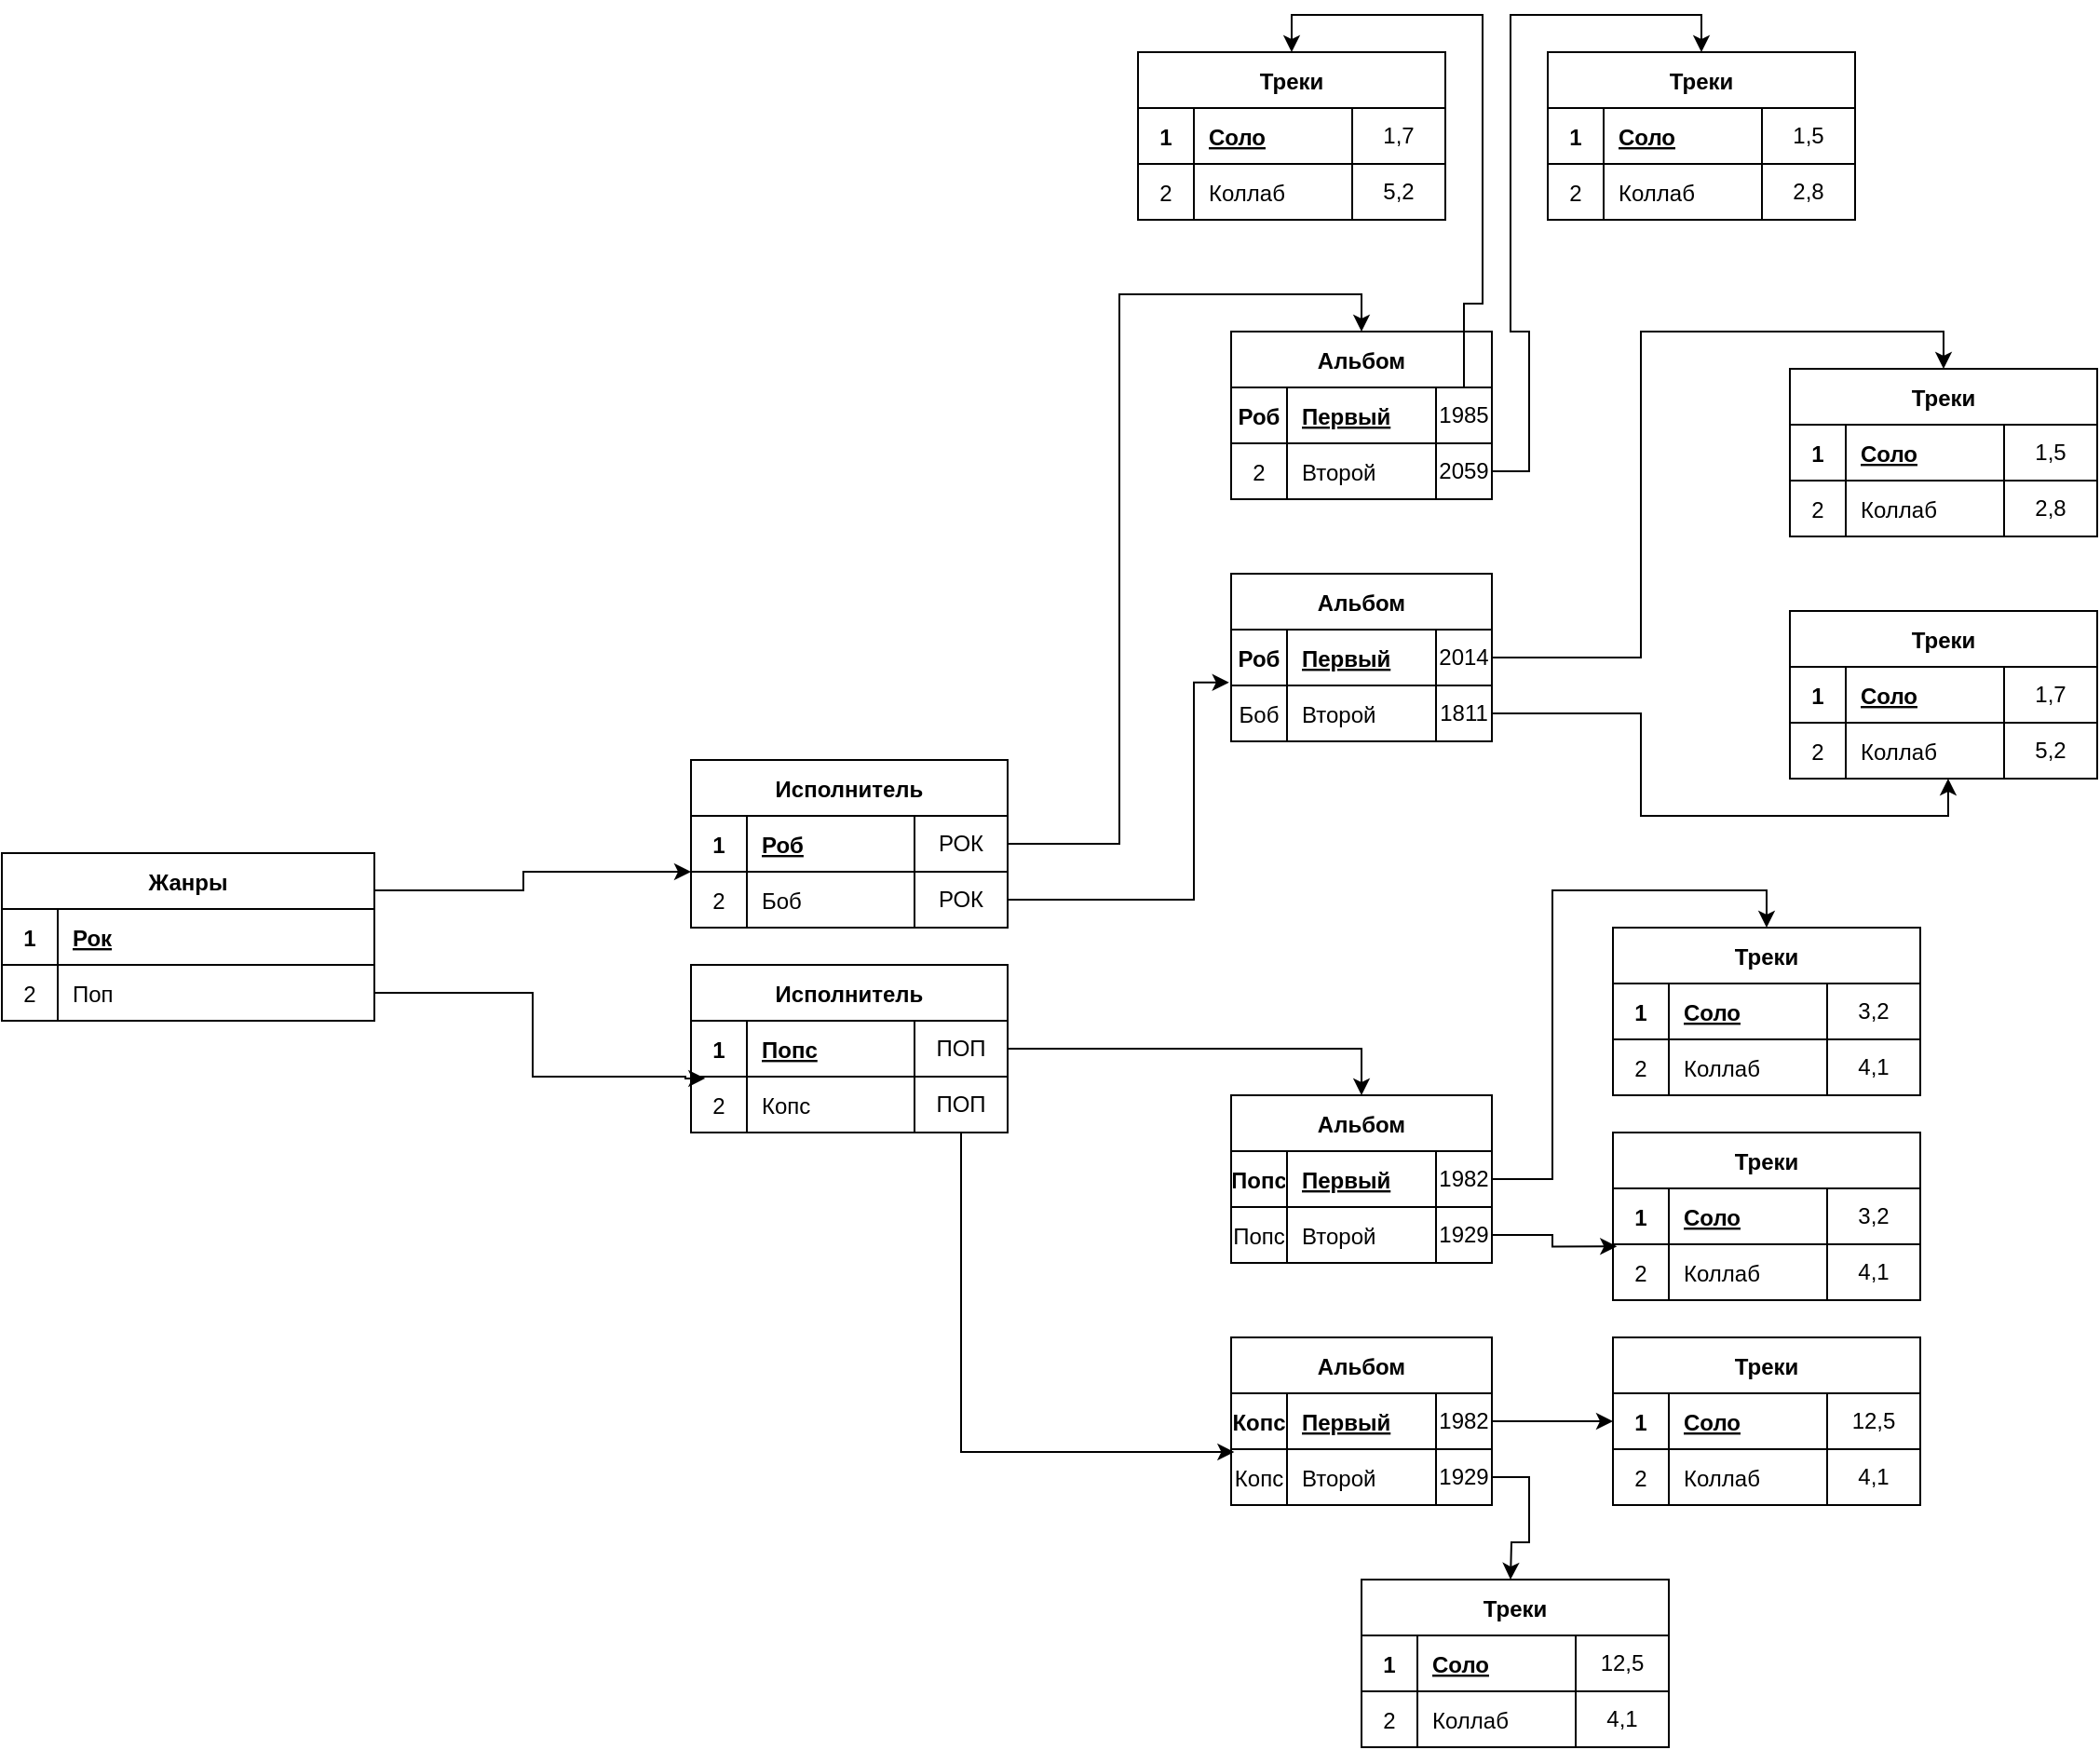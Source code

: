 <mxfile version="24.7.7">
  <diagram id="R2lEEEUBdFMjLlhIrx00" name="Page-1">
    <mxGraphModel dx="2607" dy="4815" grid="1" gridSize="10" guides="1" tooltips="1" connect="1" arrows="1" fold="1" page="1" pageScale="1" pageWidth="2339" pageHeight="3300" math="0" shadow="0" extFonts="Permanent Marker^https://fonts.googleapis.com/css?family=Permanent+Marker">
      <root>
        <mxCell id="0" />
        <mxCell id="1" parent="0" />
        <mxCell id="C-vyLk0tnHw3VtMMgP7b-23" value="Жанры" style="shape=table;startSize=30;container=1;collapsible=1;childLayout=tableLayout;fixedRows=1;rowLines=0;fontStyle=1;align=center;resizeLast=1;" parent="1" vertex="1">
          <mxGeometry x="250" y="450" width="200" height="90" as="geometry" />
        </mxCell>
        <mxCell id="C-vyLk0tnHw3VtMMgP7b-24" value="" style="shape=partialRectangle;collapsible=0;dropTarget=0;pointerEvents=0;fillColor=none;points=[[0,0.5],[1,0.5]];portConstraint=eastwest;top=0;left=0;right=0;bottom=1;" parent="C-vyLk0tnHw3VtMMgP7b-23" vertex="1">
          <mxGeometry y="30" width="200" height="30" as="geometry" />
        </mxCell>
        <mxCell id="C-vyLk0tnHw3VtMMgP7b-25" value="1" style="shape=partialRectangle;overflow=hidden;connectable=0;fillColor=none;top=0;left=0;bottom=0;right=0;fontStyle=1;" parent="C-vyLk0tnHw3VtMMgP7b-24" vertex="1">
          <mxGeometry width="30" height="30" as="geometry">
            <mxRectangle width="30" height="30" as="alternateBounds" />
          </mxGeometry>
        </mxCell>
        <mxCell id="C-vyLk0tnHw3VtMMgP7b-26" value="Рок" style="shape=partialRectangle;overflow=hidden;connectable=0;fillColor=none;top=0;left=0;bottom=0;right=0;align=left;spacingLeft=6;fontStyle=5;" parent="C-vyLk0tnHw3VtMMgP7b-24" vertex="1">
          <mxGeometry x="30" width="170" height="30" as="geometry">
            <mxRectangle width="170" height="30" as="alternateBounds" />
          </mxGeometry>
        </mxCell>
        <mxCell id="C-vyLk0tnHw3VtMMgP7b-27" value="" style="shape=partialRectangle;collapsible=0;dropTarget=0;pointerEvents=0;fillColor=none;points=[[0,0.5],[1,0.5]];portConstraint=eastwest;top=0;left=0;right=0;bottom=0;" parent="C-vyLk0tnHw3VtMMgP7b-23" vertex="1">
          <mxGeometry y="60" width="200" height="30" as="geometry" />
        </mxCell>
        <mxCell id="C-vyLk0tnHw3VtMMgP7b-28" value="2" style="shape=partialRectangle;overflow=hidden;connectable=0;fillColor=none;top=0;left=0;bottom=0;right=0;" parent="C-vyLk0tnHw3VtMMgP7b-27" vertex="1">
          <mxGeometry width="30" height="30" as="geometry">
            <mxRectangle width="30" height="30" as="alternateBounds" />
          </mxGeometry>
        </mxCell>
        <mxCell id="C-vyLk0tnHw3VtMMgP7b-29" value="Поп" style="shape=partialRectangle;overflow=hidden;connectable=0;fillColor=none;top=0;left=0;bottom=0;right=0;align=left;spacingLeft=6;" parent="C-vyLk0tnHw3VtMMgP7b-27" vertex="1">
          <mxGeometry x="30" width="170" height="30" as="geometry">
            <mxRectangle width="170" height="30" as="alternateBounds" />
          </mxGeometry>
        </mxCell>
        <mxCell id="YTF2hIUv2K5-e52_fm-p-2" value="Исполнитель" style="shape=table;startSize=30;container=1;collapsible=1;childLayout=tableLayout;fixedRows=1;rowLines=0;fontStyle=1;align=center;resizeLast=1;" vertex="1" parent="1">
          <mxGeometry x="620" y="400" width="170" height="90" as="geometry" />
        </mxCell>
        <mxCell id="YTF2hIUv2K5-e52_fm-p-3" value="" style="shape=partialRectangle;collapsible=0;dropTarget=0;pointerEvents=0;fillColor=none;points=[[0,0.5],[1,0.5]];portConstraint=eastwest;top=0;left=0;right=0;bottom=1;" vertex="1" parent="YTF2hIUv2K5-e52_fm-p-2">
          <mxGeometry y="30" width="170" height="30" as="geometry" />
        </mxCell>
        <mxCell id="YTF2hIUv2K5-e52_fm-p-4" value="1" style="shape=partialRectangle;overflow=hidden;connectable=0;fillColor=none;top=0;left=0;bottom=0;right=0;fontStyle=1;" vertex="1" parent="YTF2hIUv2K5-e52_fm-p-3">
          <mxGeometry width="30" height="30" as="geometry">
            <mxRectangle width="30" height="30" as="alternateBounds" />
          </mxGeometry>
        </mxCell>
        <mxCell id="YTF2hIUv2K5-e52_fm-p-5" value="Роб" style="shape=partialRectangle;overflow=hidden;connectable=0;fillColor=none;top=0;left=0;bottom=0;right=0;align=left;spacingLeft=6;fontStyle=5;" vertex="1" parent="YTF2hIUv2K5-e52_fm-p-3">
          <mxGeometry x="30" width="140" height="30" as="geometry">
            <mxRectangle width="140" height="30" as="alternateBounds" />
          </mxGeometry>
        </mxCell>
        <mxCell id="YTF2hIUv2K5-e52_fm-p-6" value="" style="shape=partialRectangle;collapsible=0;dropTarget=0;pointerEvents=0;fillColor=none;points=[[0,0.5],[1,0.5]];portConstraint=eastwest;top=0;left=0;right=0;bottom=0;" vertex="1" parent="YTF2hIUv2K5-e52_fm-p-2">
          <mxGeometry y="60" width="170" height="30" as="geometry" />
        </mxCell>
        <mxCell id="YTF2hIUv2K5-e52_fm-p-7" value="2" style="shape=partialRectangle;overflow=hidden;connectable=0;fillColor=none;top=0;left=0;bottom=0;right=0;" vertex="1" parent="YTF2hIUv2K5-e52_fm-p-6">
          <mxGeometry width="30" height="30" as="geometry">
            <mxRectangle width="30" height="30" as="alternateBounds" />
          </mxGeometry>
        </mxCell>
        <mxCell id="YTF2hIUv2K5-e52_fm-p-8" value="Боб" style="shape=partialRectangle;overflow=hidden;connectable=0;fillColor=none;top=0;left=0;bottom=0;right=0;align=left;spacingLeft=6;" vertex="1" parent="YTF2hIUv2K5-e52_fm-p-6">
          <mxGeometry x="30" width="140" height="30" as="geometry">
            <mxRectangle width="140" height="30" as="alternateBounds" />
          </mxGeometry>
        </mxCell>
        <mxCell id="YTF2hIUv2K5-e52_fm-p-84" value="" style="group" vertex="1" connectable="0" parent="1">
          <mxGeometry x="910" y="580" width="140" height="90" as="geometry" />
        </mxCell>
        <mxCell id="YTF2hIUv2K5-e52_fm-p-26" value="Альбом" style="shape=table;startSize=30;container=1;collapsible=1;childLayout=tableLayout;fixedRows=1;rowLines=0;fontStyle=1;align=center;resizeLast=1;swimlaneLine=1;" vertex="1" parent="YTF2hIUv2K5-e52_fm-p-84">
          <mxGeometry width="140" height="90" as="geometry">
            <mxRectangle x="960" y="510" width="80" height="30" as="alternateBounds" />
          </mxGeometry>
        </mxCell>
        <mxCell id="YTF2hIUv2K5-e52_fm-p-27" value="" style="shape=partialRectangle;collapsible=0;dropTarget=0;pointerEvents=0;fillColor=none;points=[[0,0.5],[1,0.5]];portConstraint=eastwest;top=0;left=0;right=0;bottom=1;" vertex="1" parent="YTF2hIUv2K5-e52_fm-p-26">
          <mxGeometry y="30" width="140" height="30" as="geometry" />
        </mxCell>
        <mxCell id="YTF2hIUv2K5-e52_fm-p-28" value="Попс" style="shape=partialRectangle;overflow=hidden;connectable=0;fillColor=none;top=0;left=0;bottom=0;right=0;fontStyle=1;" vertex="1" parent="YTF2hIUv2K5-e52_fm-p-27">
          <mxGeometry width="30" height="30" as="geometry">
            <mxRectangle width="30" height="30" as="alternateBounds" />
          </mxGeometry>
        </mxCell>
        <mxCell id="YTF2hIUv2K5-e52_fm-p-29" value="Первый" style="shape=partialRectangle;overflow=hidden;connectable=0;fillColor=none;top=0;left=0;bottom=0;right=0;align=left;spacingLeft=6;fontStyle=5;" vertex="1" parent="YTF2hIUv2K5-e52_fm-p-27">
          <mxGeometry x="30" width="110" height="30" as="geometry">
            <mxRectangle width="110" height="30" as="alternateBounds" />
          </mxGeometry>
        </mxCell>
        <mxCell id="YTF2hIUv2K5-e52_fm-p-30" value="" style="shape=partialRectangle;collapsible=0;dropTarget=0;pointerEvents=0;fillColor=none;points=[[0,0.5],[1,0.5]];portConstraint=eastwest;top=0;left=0;right=0;bottom=0;" vertex="1" parent="YTF2hIUv2K5-e52_fm-p-26">
          <mxGeometry y="60" width="140" height="30" as="geometry" />
        </mxCell>
        <mxCell id="YTF2hIUv2K5-e52_fm-p-31" value="Попс" style="shape=partialRectangle;overflow=hidden;connectable=0;fillColor=none;top=0;left=0;bottom=0;right=0;" vertex="1" parent="YTF2hIUv2K5-e52_fm-p-30">
          <mxGeometry width="30" height="30" as="geometry">
            <mxRectangle width="30" height="30" as="alternateBounds" />
          </mxGeometry>
        </mxCell>
        <mxCell id="YTF2hIUv2K5-e52_fm-p-32" value="Второй" style="shape=partialRectangle;overflow=hidden;connectable=0;fillColor=none;top=0;left=0;bottom=0;right=0;align=left;spacingLeft=6;" vertex="1" parent="YTF2hIUv2K5-e52_fm-p-30">
          <mxGeometry x="30" width="110" height="30" as="geometry">
            <mxRectangle width="110" height="30" as="alternateBounds" />
          </mxGeometry>
        </mxCell>
        <mxCell id="YTF2hIUv2K5-e52_fm-p-74" value="1982" style="rounded=0;whiteSpace=wrap;html=1;fillColor=none;" vertex="1" parent="YTF2hIUv2K5-e52_fm-p-84">
          <mxGeometry x="110" y="30" width="30" height="30" as="geometry" />
        </mxCell>
        <mxCell id="YTF2hIUv2K5-e52_fm-p-80" value="" style="rounded=0;whiteSpace=wrap;html=1;fillColor=none;" vertex="1" parent="YTF2hIUv2K5-e52_fm-p-84">
          <mxGeometry x="110" y="60" width="30" height="30" as="geometry" />
        </mxCell>
        <mxCell id="YTF2hIUv2K5-e52_fm-p-81" value="1929" style="rounded=0;whiteSpace=wrap;html=1;fillColor=none;" vertex="1" parent="YTF2hIUv2K5-e52_fm-p-84">
          <mxGeometry x="110" y="60" width="30" height="30" as="geometry" />
        </mxCell>
        <mxCell id="YTF2hIUv2K5-e52_fm-p-85" value="" style="group" vertex="1" connectable="0" parent="1">
          <mxGeometry x="910" y="710" width="140" height="90" as="geometry" />
        </mxCell>
        <mxCell id="YTF2hIUv2K5-e52_fm-p-86" value="Альбом" style="shape=table;startSize=30;container=1;collapsible=1;childLayout=tableLayout;fixedRows=1;rowLines=0;fontStyle=1;align=center;resizeLast=1;swimlaneLine=1;" vertex="1" parent="YTF2hIUv2K5-e52_fm-p-85">
          <mxGeometry width="140" height="90" as="geometry">
            <mxRectangle x="960" y="510" width="80" height="30" as="alternateBounds" />
          </mxGeometry>
        </mxCell>
        <mxCell id="YTF2hIUv2K5-e52_fm-p-87" value="" style="shape=partialRectangle;collapsible=0;dropTarget=0;pointerEvents=0;fillColor=none;points=[[0,0.5],[1,0.5]];portConstraint=eastwest;top=0;left=0;right=0;bottom=1;" vertex="1" parent="YTF2hIUv2K5-e52_fm-p-86">
          <mxGeometry y="30" width="140" height="30" as="geometry" />
        </mxCell>
        <mxCell id="YTF2hIUv2K5-e52_fm-p-88" value="Копс" style="shape=partialRectangle;overflow=hidden;connectable=0;fillColor=none;top=0;left=0;bottom=0;right=0;fontStyle=1;" vertex="1" parent="YTF2hIUv2K5-e52_fm-p-87">
          <mxGeometry width="30" height="30" as="geometry">
            <mxRectangle width="30" height="30" as="alternateBounds" />
          </mxGeometry>
        </mxCell>
        <mxCell id="YTF2hIUv2K5-e52_fm-p-89" value="Первый" style="shape=partialRectangle;overflow=hidden;connectable=0;fillColor=none;top=0;left=0;bottom=0;right=0;align=left;spacingLeft=6;fontStyle=5;" vertex="1" parent="YTF2hIUv2K5-e52_fm-p-87">
          <mxGeometry x="30" width="110" height="30" as="geometry">
            <mxRectangle width="110" height="30" as="alternateBounds" />
          </mxGeometry>
        </mxCell>
        <mxCell id="YTF2hIUv2K5-e52_fm-p-90" value="" style="shape=partialRectangle;collapsible=0;dropTarget=0;pointerEvents=0;fillColor=none;points=[[0,0.5],[1,0.5]];portConstraint=eastwest;top=0;left=0;right=0;bottom=0;" vertex="1" parent="YTF2hIUv2K5-e52_fm-p-86">
          <mxGeometry y="60" width="140" height="30" as="geometry" />
        </mxCell>
        <mxCell id="YTF2hIUv2K5-e52_fm-p-91" value="Копс" style="shape=partialRectangle;overflow=hidden;connectable=0;fillColor=none;top=0;left=0;bottom=0;right=0;" vertex="1" parent="YTF2hIUv2K5-e52_fm-p-90">
          <mxGeometry width="30" height="30" as="geometry">
            <mxRectangle width="30" height="30" as="alternateBounds" />
          </mxGeometry>
        </mxCell>
        <mxCell id="YTF2hIUv2K5-e52_fm-p-92" value="Второй" style="shape=partialRectangle;overflow=hidden;connectable=0;fillColor=none;top=0;left=0;bottom=0;right=0;align=left;spacingLeft=6;" vertex="1" parent="YTF2hIUv2K5-e52_fm-p-90">
          <mxGeometry x="30" width="110" height="30" as="geometry">
            <mxRectangle width="110" height="30" as="alternateBounds" />
          </mxGeometry>
        </mxCell>
        <mxCell id="YTF2hIUv2K5-e52_fm-p-93" value="1982" style="rounded=0;whiteSpace=wrap;html=1;fillColor=none;" vertex="1" parent="YTF2hIUv2K5-e52_fm-p-85">
          <mxGeometry x="110" y="30" width="30" height="30" as="geometry" />
        </mxCell>
        <mxCell id="YTF2hIUv2K5-e52_fm-p-94" value="" style="rounded=0;whiteSpace=wrap;html=1;fillColor=none;" vertex="1" parent="YTF2hIUv2K5-e52_fm-p-85">
          <mxGeometry x="110" y="60" width="30" height="30" as="geometry" />
        </mxCell>
        <mxCell id="YTF2hIUv2K5-e52_fm-p-95" value="1929" style="rounded=0;whiteSpace=wrap;html=1;fillColor=none;" vertex="1" parent="YTF2hIUv2K5-e52_fm-p-85">
          <mxGeometry x="110" y="60" width="30" height="30" as="geometry" />
        </mxCell>
        <mxCell id="YTF2hIUv2K5-e52_fm-p-229" style="edgeStyle=orthogonalEdgeStyle;rounded=0;orthogonalLoop=1;jettySize=auto;html=1;" edge="1" parent="YTF2hIUv2K5-e52_fm-p-85" source="YTF2hIUv2K5-e52_fm-p-90">
          <mxGeometry relative="1" as="geometry">
            <mxPoint x="150" y="130.0" as="targetPoint" />
          </mxGeometry>
        </mxCell>
        <mxCell id="YTF2hIUv2K5-e52_fm-p-96" value="" style="group" vertex="1" connectable="0" parent="1">
          <mxGeometry x="910" y="300" width="140" height="90" as="geometry" />
        </mxCell>
        <mxCell id="YTF2hIUv2K5-e52_fm-p-97" value="Альбом" style="shape=table;startSize=30;container=1;collapsible=1;childLayout=tableLayout;fixedRows=1;rowLines=0;fontStyle=1;align=center;resizeLast=1;swimlaneLine=1;" vertex="1" parent="YTF2hIUv2K5-e52_fm-p-96">
          <mxGeometry width="140" height="90" as="geometry">
            <mxRectangle x="960" y="510" width="80" height="30" as="alternateBounds" />
          </mxGeometry>
        </mxCell>
        <mxCell id="YTF2hIUv2K5-e52_fm-p-98" value="" style="shape=partialRectangle;collapsible=0;dropTarget=0;pointerEvents=0;fillColor=none;points=[[0,0.5],[1,0.5]];portConstraint=eastwest;top=0;left=0;right=0;bottom=1;" vertex="1" parent="YTF2hIUv2K5-e52_fm-p-97">
          <mxGeometry y="30" width="140" height="30" as="geometry" />
        </mxCell>
        <mxCell id="YTF2hIUv2K5-e52_fm-p-99" value="Роб" style="shape=partialRectangle;overflow=hidden;connectable=0;fillColor=none;top=0;left=0;bottom=0;right=0;fontStyle=1;" vertex="1" parent="YTF2hIUv2K5-e52_fm-p-98">
          <mxGeometry width="30" height="30" as="geometry">
            <mxRectangle width="30" height="30" as="alternateBounds" />
          </mxGeometry>
        </mxCell>
        <mxCell id="YTF2hIUv2K5-e52_fm-p-100" value="Первый" style="shape=partialRectangle;overflow=hidden;connectable=0;fillColor=none;top=0;left=0;bottom=0;right=0;align=left;spacingLeft=6;fontStyle=5;" vertex="1" parent="YTF2hIUv2K5-e52_fm-p-98">
          <mxGeometry x="30" width="110" height="30" as="geometry">
            <mxRectangle width="110" height="30" as="alternateBounds" />
          </mxGeometry>
        </mxCell>
        <mxCell id="YTF2hIUv2K5-e52_fm-p-101" value="" style="shape=partialRectangle;collapsible=0;dropTarget=0;pointerEvents=0;fillColor=none;points=[[0,0.5],[1,0.5]];portConstraint=eastwest;top=0;left=0;right=0;bottom=0;" vertex="1" parent="YTF2hIUv2K5-e52_fm-p-97">
          <mxGeometry y="60" width="140" height="30" as="geometry" />
        </mxCell>
        <mxCell id="YTF2hIUv2K5-e52_fm-p-102" value="Боб" style="shape=partialRectangle;overflow=hidden;connectable=0;fillColor=none;top=0;left=0;bottom=0;right=0;" vertex="1" parent="YTF2hIUv2K5-e52_fm-p-101">
          <mxGeometry width="30" height="30" as="geometry">
            <mxRectangle width="30" height="30" as="alternateBounds" />
          </mxGeometry>
        </mxCell>
        <mxCell id="YTF2hIUv2K5-e52_fm-p-103" value="Второй" style="shape=partialRectangle;overflow=hidden;connectable=0;fillColor=none;top=0;left=0;bottom=0;right=0;align=left;spacingLeft=6;" vertex="1" parent="YTF2hIUv2K5-e52_fm-p-101">
          <mxGeometry x="30" width="110" height="30" as="geometry">
            <mxRectangle width="110" height="30" as="alternateBounds" />
          </mxGeometry>
        </mxCell>
        <mxCell id="YTF2hIUv2K5-e52_fm-p-104" value="2014" style="rounded=0;whiteSpace=wrap;html=1;fillColor=none;" vertex="1" parent="YTF2hIUv2K5-e52_fm-p-96">
          <mxGeometry x="110" y="30" width="30" height="30" as="geometry" />
        </mxCell>
        <mxCell id="YTF2hIUv2K5-e52_fm-p-105" value="" style="rounded=0;whiteSpace=wrap;html=1;fillColor=none;" vertex="1" parent="YTF2hIUv2K5-e52_fm-p-96">
          <mxGeometry x="110" y="60" width="30" height="30" as="geometry" />
        </mxCell>
        <mxCell id="YTF2hIUv2K5-e52_fm-p-106" value="1811" style="rounded=0;whiteSpace=wrap;html=1;fillColor=none;" vertex="1" parent="YTF2hIUv2K5-e52_fm-p-96">
          <mxGeometry x="110" y="60" width="30" height="30" as="geometry" />
        </mxCell>
        <mxCell id="YTF2hIUv2K5-e52_fm-p-107" value="" style="group" vertex="1" connectable="0" parent="1">
          <mxGeometry x="910" y="170" width="140" height="90" as="geometry" />
        </mxCell>
        <mxCell id="YTF2hIUv2K5-e52_fm-p-108" value="Альбом" style="shape=table;startSize=30;container=1;collapsible=1;childLayout=tableLayout;fixedRows=1;rowLines=0;fontStyle=1;align=center;resizeLast=1;swimlaneLine=1;" vertex="1" parent="YTF2hIUv2K5-e52_fm-p-107">
          <mxGeometry width="140" height="90" as="geometry">
            <mxRectangle x="960" y="510" width="80" height="30" as="alternateBounds" />
          </mxGeometry>
        </mxCell>
        <mxCell id="YTF2hIUv2K5-e52_fm-p-109" value="" style="shape=partialRectangle;collapsible=0;dropTarget=0;pointerEvents=0;fillColor=none;points=[[0,0.5],[1,0.5]];portConstraint=eastwest;top=0;left=0;right=0;bottom=1;" vertex="1" parent="YTF2hIUv2K5-e52_fm-p-108">
          <mxGeometry y="30" width="140" height="30" as="geometry" />
        </mxCell>
        <mxCell id="YTF2hIUv2K5-e52_fm-p-110" value="Роб" style="shape=partialRectangle;overflow=hidden;connectable=0;fillColor=none;top=0;left=0;bottom=0;right=0;fontStyle=1;" vertex="1" parent="YTF2hIUv2K5-e52_fm-p-109">
          <mxGeometry width="30" height="30" as="geometry">
            <mxRectangle width="30" height="30" as="alternateBounds" />
          </mxGeometry>
        </mxCell>
        <mxCell id="YTF2hIUv2K5-e52_fm-p-111" value="Первый" style="shape=partialRectangle;overflow=hidden;connectable=0;fillColor=none;top=0;left=0;bottom=0;right=0;align=left;spacingLeft=6;fontStyle=5;" vertex="1" parent="YTF2hIUv2K5-e52_fm-p-109">
          <mxGeometry x="30" width="110" height="30" as="geometry">
            <mxRectangle width="110" height="30" as="alternateBounds" />
          </mxGeometry>
        </mxCell>
        <mxCell id="YTF2hIUv2K5-e52_fm-p-112" value="" style="shape=partialRectangle;collapsible=0;dropTarget=0;pointerEvents=0;fillColor=none;points=[[0,0.5],[1,0.5]];portConstraint=eastwest;top=0;left=0;right=0;bottom=0;" vertex="1" parent="YTF2hIUv2K5-e52_fm-p-108">
          <mxGeometry y="60" width="140" height="30" as="geometry" />
        </mxCell>
        <mxCell id="YTF2hIUv2K5-e52_fm-p-113" value="2" style="shape=partialRectangle;overflow=hidden;connectable=0;fillColor=none;top=0;left=0;bottom=0;right=0;" vertex="1" parent="YTF2hIUv2K5-e52_fm-p-112">
          <mxGeometry width="30" height="30" as="geometry">
            <mxRectangle width="30" height="30" as="alternateBounds" />
          </mxGeometry>
        </mxCell>
        <mxCell id="YTF2hIUv2K5-e52_fm-p-114" value="Второй" style="shape=partialRectangle;overflow=hidden;connectable=0;fillColor=none;top=0;left=0;bottom=0;right=0;align=left;spacingLeft=6;" vertex="1" parent="YTF2hIUv2K5-e52_fm-p-112">
          <mxGeometry x="30" width="110" height="30" as="geometry">
            <mxRectangle width="110" height="30" as="alternateBounds" />
          </mxGeometry>
        </mxCell>
        <mxCell id="YTF2hIUv2K5-e52_fm-p-115" value="1985" style="rounded=0;whiteSpace=wrap;html=1;fillColor=none;" vertex="1" parent="YTF2hIUv2K5-e52_fm-p-107">
          <mxGeometry x="110" y="30" width="30" height="30" as="geometry" />
        </mxCell>
        <mxCell id="YTF2hIUv2K5-e52_fm-p-116" value="" style="rounded=0;whiteSpace=wrap;html=1;fillColor=none;" vertex="1" parent="YTF2hIUv2K5-e52_fm-p-107">
          <mxGeometry x="110" y="60" width="30" height="30" as="geometry" />
        </mxCell>
        <mxCell id="YTF2hIUv2K5-e52_fm-p-117" value="2059" style="rounded=0;whiteSpace=wrap;html=1;fillColor=none;" vertex="1" parent="YTF2hIUv2K5-e52_fm-p-107">
          <mxGeometry x="110" y="60" width="30" height="30" as="geometry" />
        </mxCell>
        <mxCell id="YTF2hIUv2K5-e52_fm-p-243" style="edgeStyle=orthogonalEdgeStyle;rounded=0;orthogonalLoop=1;jettySize=auto;html=1;entryX=0.5;entryY=0;entryDx=0;entryDy=0;" edge="1" parent="1" source="YTF2hIUv2K5-e52_fm-p-118" target="YTF2hIUv2K5-e52_fm-p-108">
          <mxGeometry relative="1" as="geometry" />
        </mxCell>
        <mxCell id="YTF2hIUv2K5-e52_fm-p-118" value="РОК" style="rounded=0;whiteSpace=wrap;html=1;fillColor=none;" vertex="1" parent="1">
          <mxGeometry x="740" y="430" width="50" height="30" as="geometry" />
        </mxCell>
        <mxCell id="YTF2hIUv2K5-e52_fm-p-150" value="" style="group" vertex="1" connectable="0" parent="1">
          <mxGeometry x="1115" y="490" width="165" height="90" as="geometry" />
        </mxCell>
        <mxCell id="YTF2hIUv2K5-e52_fm-p-57" value="Треки" style="shape=table;startSize=30;container=1;collapsible=1;childLayout=tableLayout;fixedRows=1;rowLines=0;fontStyle=1;align=center;resizeLast=1;" vertex="1" parent="YTF2hIUv2K5-e52_fm-p-150">
          <mxGeometry width="165" height="90" as="geometry" />
        </mxCell>
        <mxCell id="YTF2hIUv2K5-e52_fm-p-58" value="" style="shape=partialRectangle;collapsible=0;dropTarget=0;pointerEvents=0;fillColor=none;points=[[0,0.5],[1,0.5]];portConstraint=eastwest;top=0;left=0;right=0;bottom=1;" vertex="1" parent="YTF2hIUv2K5-e52_fm-p-57">
          <mxGeometry y="30" width="165" height="30" as="geometry" />
        </mxCell>
        <mxCell id="YTF2hIUv2K5-e52_fm-p-59" value="1" style="shape=partialRectangle;overflow=hidden;connectable=0;fillColor=none;top=0;left=0;bottom=0;right=0;fontStyle=1;" vertex="1" parent="YTF2hIUv2K5-e52_fm-p-58">
          <mxGeometry width="30" height="30" as="geometry">
            <mxRectangle width="30" height="30" as="alternateBounds" />
          </mxGeometry>
        </mxCell>
        <mxCell id="YTF2hIUv2K5-e52_fm-p-60" value="Соло" style="shape=partialRectangle;overflow=hidden;connectable=0;fillColor=none;top=0;left=0;bottom=0;right=0;align=left;spacingLeft=6;fontStyle=5;" vertex="1" parent="YTF2hIUv2K5-e52_fm-p-58">
          <mxGeometry x="30" width="135" height="30" as="geometry">
            <mxRectangle width="135" height="30" as="alternateBounds" />
          </mxGeometry>
        </mxCell>
        <mxCell id="YTF2hIUv2K5-e52_fm-p-61" value="" style="shape=partialRectangle;collapsible=0;dropTarget=0;pointerEvents=0;fillColor=none;points=[[0,0.5],[1,0.5]];portConstraint=eastwest;top=0;left=0;right=0;bottom=0;" vertex="1" parent="YTF2hIUv2K5-e52_fm-p-57">
          <mxGeometry y="60" width="165" height="30" as="geometry" />
        </mxCell>
        <mxCell id="YTF2hIUv2K5-e52_fm-p-62" value="2" style="shape=partialRectangle;overflow=hidden;connectable=0;fillColor=none;top=0;left=0;bottom=0;right=0;" vertex="1" parent="YTF2hIUv2K5-e52_fm-p-61">
          <mxGeometry width="30" height="30" as="geometry">
            <mxRectangle width="30" height="30" as="alternateBounds" />
          </mxGeometry>
        </mxCell>
        <mxCell id="YTF2hIUv2K5-e52_fm-p-63" value="Коллаб" style="shape=partialRectangle;overflow=hidden;connectable=0;fillColor=none;top=0;left=0;bottom=0;right=0;align=left;spacingLeft=6;" vertex="1" parent="YTF2hIUv2K5-e52_fm-p-61">
          <mxGeometry x="30" width="135" height="30" as="geometry">
            <mxRectangle width="135" height="30" as="alternateBounds" />
          </mxGeometry>
        </mxCell>
        <mxCell id="YTF2hIUv2K5-e52_fm-p-120" value="3,2" style="rounded=0;whiteSpace=wrap;html=1;fillColor=none;" vertex="1" parent="YTF2hIUv2K5-e52_fm-p-150">
          <mxGeometry x="115" y="30" width="50" height="30" as="geometry" />
        </mxCell>
        <mxCell id="YTF2hIUv2K5-e52_fm-p-121" value="4,1" style="rounded=0;whiteSpace=wrap;html=1;fillColor=none;" vertex="1" parent="YTF2hIUv2K5-e52_fm-p-150">
          <mxGeometry x="115" y="60" width="50" height="30" as="geometry" />
        </mxCell>
        <mxCell id="YTF2hIUv2K5-e52_fm-p-151" value="" style="group" vertex="1" connectable="0" parent="1">
          <mxGeometry x="1115" y="710" width="165" height="90" as="geometry" />
        </mxCell>
        <mxCell id="YTF2hIUv2K5-e52_fm-p-152" value="Треки" style="shape=table;startSize=30;container=1;collapsible=1;childLayout=tableLayout;fixedRows=1;rowLines=0;fontStyle=1;align=center;resizeLast=1;" vertex="1" parent="YTF2hIUv2K5-e52_fm-p-151">
          <mxGeometry width="165" height="90" as="geometry">
            <mxRectangle width="70" height="30" as="alternateBounds" />
          </mxGeometry>
        </mxCell>
        <mxCell id="YTF2hIUv2K5-e52_fm-p-153" value="" style="shape=partialRectangle;collapsible=0;dropTarget=0;pointerEvents=0;fillColor=none;points=[[0,0.5],[1,0.5]];portConstraint=eastwest;top=0;left=0;right=0;bottom=1;" vertex="1" parent="YTF2hIUv2K5-e52_fm-p-152">
          <mxGeometry y="30" width="165" height="30" as="geometry" />
        </mxCell>
        <mxCell id="YTF2hIUv2K5-e52_fm-p-154" value="1" style="shape=partialRectangle;overflow=hidden;connectable=0;fillColor=none;top=0;left=0;bottom=0;right=0;fontStyle=1;" vertex="1" parent="YTF2hIUv2K5-e52_fm-p-153">
          <mxGeometry width="30" height="30" as="geometry">
            <mxRectangle width="30" height="30" as="alternateBounds" />
          </mxGeometry>
        </mxCell>
        <mxCell id="YTF2hIUv2K5-e52_fm-p-155" value="Соло" style="shape=partialRectangle;overflow=hidden;connectable=0;fillColor=none;top=0;left=0;bottom=0;right=0;align=left;spacingLeft=6;fontStyle=5;" vertex="1" parent="YTF2hIUv2K5-e52_fm-p-153">
          <mxGeometry x="30" width="135" height="30" as="geometry">
            <mxRectangle width="135" height="30" as="alternateBounds" />
          </mxGeometry>
        </mxCell>
        <mxCell id="YTF2hIUv2K5-e52_fm-p-156" value="" style="shape=partialRectangle;collapsible=0;dropTarget=0;pointerEvents=0;fillColor=none;points=[[0,0.5],[1,0.5]];portConstraint=eastwest;top=0;left=0;right=0;bottom=0;" vertex="1" parent="YTF2hIUv2K5-e52_fm-p-152">
          <mxGeometry y="60" width="165" height="30" as="geometry" />
        </mxCell>
        <mxCell id="YTF2hIUv2K5-e52_fm-p-157" value="2" style="shape=partialRectangle;overflow=hidden;connectable=0;fillColor=none;top=0;left=0;bottom=0;right=0;" vertex="1" parent="YTF2hIUv2K5-e52_fm-p-156">
          <mxGeometry width="30" height="30" as="geometry">
            <mxRectangle width="30" height="30" as="alternateBounds" />
          </mxGeometry>
        </mxCell>
        <mxCell id="YTF2hIUv2K5-e52_fm-p-158" value="Коллаб" style="shape=partialRectangle;overflow=hidden;connectable=0;fillColor=none;top=0;left=0;bottom=0;right=0;align=left;spacingLeft=6;" vertex="1" parent="YTF2hIUv2K5-e52_fm-p-156">
          <mxGeometry x="30" width="135" height="30" as="geometry">
            <mxRectangle width="135" height="30" as="alternateBounds" />
          </mxGeometry>
        </mxCell>
        <mxCell id="YTF2hIUv2K5-e52_fm-p-159" value="12,5" style="rounded=0;whiteSpace=wrap;html=1;fillColor=none;" vertex="1" parent="YTF2hIUv2K5-e52_fm-p-151">
          <mxGeometry x="115" y="30" width="50" height="30" as="geometry" />
        </mxCell>
        <mxCell id="YTF2hIUv2K5-e52_fm-p-160" value="4,1" style="rounded=0;whiteSpace=wrap;html=1;fillColor=none;" vertex="1" parent="YTF2hIUv2K5-e52_fm-p-151">
          <mxGeometry x="115" y="60" width="50" height="30" as="geometry" />
        </mxCell>
        <mxCell id="YTF2hIUv2K5-e52_fm-p-161" value="" style="group" vertex="1" connectable="0" parent="1">
          <mxGeometry x="1210" y="320" width="165" height="90" as="geometry" />
        </mxCell>
        <mxCell id="YTF2hIUv2K5-e52_fm-p-162" value="Треки" style="shape=table;startSize=30;container=1;collapsible=1;childLayout=tableLayout;fixedRows=1;rowLines=0;fontStyle=1;align=center;resizeLast=1;" vertex="1" parent="YTF2hIUv2K5-e52_fm-p-161">
          <mxGeometry width="165" height="90" as="geometry" />
        </mxCell>
        <mxCell id="YTF2hIUv2K5-e52_fm-p-163" value="" style="shape=partialRectangle;collapsible=0;dropTarget=0;pointerEvents=0;fillColor=none;points=[[0,0.5],[1,0.5]];portConstraint=eastwest;top=0;left=0;right=0;bottom=1;" vertex="1" parent="YTF2hIUv2K5-e52_fm-p-162">
          <mxGeometry y="30" width="165" height="30" as="geometry" />
        </mxCell>
        <mxCell id="YTF2hIUv2K5-e52_fm-p-164" value="1" style="shape=partialRectangle;overflow=hidden;connectable=0;fillColor=none;top=0;left=0;bottom=0;right=0;fontStyle=1;" vertex="1" parent="YTF2hIUv2K5-e52_fm-p-163">
          <mxGeometry width="30" height="30" as="geometry">
            <mxRectangle width="30" height="30" as="alternateBounds" />
          </mxGeometry>
        </mxCell>
        <mxCell id="YTF2hIUv2K5-e52_fm-p-165" value="Соло" style="shape=partialRectangle;overflow=hidden;connectable=0;fillColor=none;top=0;left=0;bottom=0;right=0;align=left;spacingLeft=6;fontStyle=5;" vertex="1" parent="YTF2hIUv2K5-e52_fm-p-163">
          <mxGeometry x="30" width="135" height="30" as="geometry">
            <mxRectangle width="135" height="30" as="alternateBounds" />
          </mxGeometry>
        </mxCell>
        <mxCell id="YTF2hIUv2K5-e52_fm-p-166" value="" style="shape=partialRectangle;collapsible=0;dropTarget=0;pointerEvents=0;fillColor=none;points=[[0,0.5],[1,0.5]];portConstraint=eastwest;top=0;left=0;right=0;bottom=0;" vertex="1" parent="YTF2hIUv2K5-e52_fm-p-162">
          <mxGeometry y="60" width="165" height="30" as="geometry" />
        </mxCell>
        <mxCell id="YTF2hIUv2K5-e52_fm-p-167" value="2" style="shape=partialRectangle;overflow=hidden;connectable=0;fillColor=none;top=0;left=0;bottom=0;right=0;" vertex="1" parent="YTF2hIUv2K5-e52_fm-p-166">
          <mxGeometry width="30" height="30" as="geometry">
            <mxRectangle width="30" height="30" as="alternateBounds" />
          </mxGeometry>
        </mxCell>
        <mxCell id="YTF2hIUv2K5-e52_fm-p-168" value="Коллаб" style="shape=partialRectangle;overflow=hidden;connectable=0;fillColor=none;top=0;left=0;bottom=0;right=0;align=left;spacingLeft=6;" vertex="1" parent="YTF2hIUv2K5-e52_fm-p-166">
          <mxGeometry x="30" width="135" height="30" as="geometry">
            <mxRectangle width="135" height="30" as="alternateBounds" />
          </mxGeometry>
        </mxCell>
        <mxCell id="YTF2hIUv2K5-e52_fm-p-169" value="1,7" style="rounded=0;whiteSpace=wrap;html=1;fillColor=none;" vertex="1" parent="YTF2hIUv2K5-e52_fm-p-161">
          <mxGeometry x="115" y="30" width="50" height="30" as="geometry" />
        </mxCell>
        <mxCell id="YTF2hIUv2K5-e52_fm-p-170" value="5,2" style="rounded=0;whiteSpace=wrap;html=1;fillColor=none;" vertex="1" parent="YTF2hIUv2K5-e52_fm-p-161">
          <mxGeometry x="115" y="60" width="50" height="30" as="geometry" />
        </mxCell>
        <mxCell id="YTF2hIUv2K5-e52_fm-p-171" value="" style="group" vertex="1" connectable="0" parent="1">
          <mxGeometry x="1210" y="190" width="165" height="90" as="geometry" />
        </mxCell>
        <mxCell id="YTF2hIUv2K5-e52_fm-p-172" value="Треки" style="shape=table;startSize=30;container=1;collapsible=1;childLayout=tableLayout;fixedRows=1;rowLines=0;fontStyle=1;align=center;resizeLast=1;" vertex="1" parent="YTF2hIUv2K5-e52_fm-p-171">
          <mxGeometry width="165" height="90" as="geometry" />
        </mxCell>
        <mxCell id="YTF2hIUv2K5-e52_fm-p-173" value="" style="shape=partialRectangle;collapsible=0;dropTarget=0;pointerEvents=0;fillColor=none;points=[[0,0.5],[1,0.5]];portConstraint=eastwest;top=0;left=0;right=0;bottom=1;" vertex="1" parent="YTF2hIUv2K5-e52_fm-p-172">
          <mxGeometry y="30" width="165" height="30" as="geometry" />
        </mxCell>
        <mxCell id="YTF2hIUv2K5-e52_fm-p-174" value="1" style="shape=partialRectangle;overflow=hidden;connectable=0;fillColor=none;top=0;left=0;bottom=0;right=0;fontStyle=1;" vertex="1" parent="YTF2hIUv2K5-e52_fm-p-173">
          <mxGeometry width="30" height="30" as="geometry">
            <mxRectangle width="30" height="30" as="alternateBounds" />
          </mxGeometry>
        </mxCell>
        <mxCell id="YTF2hIUv2K5-e52_fm-p-175" value="Соло" style="shape=partialRectangle;overflow=hidden;connectable=0;fillColor=none;top=0;left=0;bottom=0;right=0;align=left;spacingLeft=6;fontStyle=5;" vertex="1" parent="YTF2hIUv2K5-e52_fm-p-173">
          <mxGeometry x="30" width="135" height="30" as="geometry">
            <mxRectangle width="135" height="30" as="alternateBounds" />
          </mxGeometry>
        </mxCell>
        <mxCell id="YTF2hIUv2K5-e52_fm-p-176" value="" style="shape=partialRectangle;collapsible=0;dropTarget=0;pointerEvents=0;fillColor=none;points=[[0,0.5],[1,0.5]];portConstraint=eastwest;top=0;left=0;right=0;bottom=0;" vertex="1" parent="YTF2hIUv2K5-e52_fm-p-172">
          <mxGeometry y="60" width="165" height="30" as="geometry" />
        </mxCell>
        <mxCell id="YTF2hIUv2K5-e52_fm-p-177" value="2" style="shape=partialRectangle;overflow=hidden;connectable=0;fillColor=none;top=0;left=0;bottom=0;right=0;" vertex="1" parent="YTF2hIUv2K5-e52_fm-p-176">
          <mxGeometry width="30" height="30" as="geometry">
            <mxRectangle width="30" height="30" as="alternateBounds" />
          </mxGeometry>
        </mxCell>
        <mxCell id="YTF2hIUv2K5-e52_fm-p-178" value="Коллаб" style="shape=partialRectangle;overflow=hidden;connectable=0;fillColor=none;top=0;left=0;bottom=0;right=0;align=left;spacingLeft=6;" vertex="1" parent="YTF2hIUv2K5-e52_fm-p-176">
          <mxGeometry x="30" width="135" height="30" as="geometry">
            <mxRectangle width="135" height="30" as="alternateBounds" />
          </mxGeometry>
        </mxCell>
        <mxCell id="YTF2hIUv2K5-e52_fm-p-179" value="1,5" style="rounded=0;whiteSpace=wrap;html=1;fillColor=none;" vertex="1" parent="YTF2hIUv2K5-e52_fm-p-171">
          <mxGeometry x="115" y="30" width="50" height="30" as="geometry" />
        </mxCell>
        <mxCell id="YTF2hIUv2K5-e52_fm-p-180" value="2,8" style="rounded=0;whiteSpace=wrap;html=1;fillColor=none;" vertex="1" parent="YTF2hIUv2K5-e52_fm-p-171">
          <mxGeometry x="115" y="60" width="50" height="30" as="geometry" />
        </mxCell>
        <mxCell id="YTF2hIUv2K5-e52_fm-p-202" value="РОК" style="rounded=0;whiteSpace=wrap;html=1;fillColor=none;" vertex="1" parent="1">
          <mxGeometry x="740" y="460" width="50" height="30" as="geometry" />
        </mxCell>
        <mxCell id="YTF2hIUv2K5-e52_fm-p-203" value="Исполнитель" style="shape=table;startSize=30;container=1;collapsible=1;childLayout=tableLayout;fixedRows=1;rowLines=0;fontStyle=1;align=center;resizeLast=1;" vertex="1" parent="1">
          <mxGeometry x="620" y="510" width="170" height="90" as="geometry" />
        </mxCell>
        <mxCell id="YTF2hIUv2K5-e52_fm-p-204" value="" style="shape=partialRectangle;collapsible=0;dropTarget=0;pointerEvents=0;fillColor=none;points=[[0,0.5],[1,0.5]];portConstraint=eastwest;top=0;left=0;right=0;bottom=1;" vertex="1" parent="YTF2hIUv2K5-e52_fm-p-203">
          <mxGeometry y="30" width="170" height="30" as="geometry" />
        </mxCell>
        <mxCell id="YTF2hIUv2K5-e52_fm-p-205" value="1" style="shape=partialRectangle;overflow=hidden;connectable=0;fillColor=none;top=0;left=0;bottom=0;right=0;fontStyle=1;" vertex="1" parent="YTF2hIUv2K5-e52_fm-p-204">
          <mxGeometry width="30" height="30" as="geometry">
            <mxRectangle width="30" height="30" as="alternateBounds" />
          </mxGeometry>
        </mxCell>
        <mxCell id="YTF2hIUv2K5-e52_fm-p-206" value="Попс" style="shape=partialRectangle;overflow=hidden;connectable=0;fillColor=none;top=0;left=0;bottom=0;right=0;align=left;spacingLeft=6;fontStyle=5;" vertex="1" parent="YTF2hIUv2K5-e52_fm-p-204">
          <mxGeometry x="30" width="140" height="30" as="geometry">
            <mxRectangle width="140" height="30" as="alternateBounds" />
          </mxGeometry>
        </mxCell>
        <mxCell id="YTF2hIUv2K5-e52_fm-p-207" value="" style="shape=partialRectangle;collapsible=0;dropTarget=0;pointerEvents=0;fillColor=none;points=[[0,0.5],[1,0.5]];portConstraint=eastwest;top=0;left=0;right=0;bottom=0;" vertex="1" parent="YTF2hIUv2K5-e52_fm-p-203">
          <mxGeometry y="60" width="170" height="30" as="geometry" />
        </mxCell>
        <mxCell id="YTF2hIUv2K5-e52_fm-p-208" value="2" style="shape=partialRectangle;overflow=hidden;connectable=0;fillColor=none;top=0;left=0;bottom=0;right=0;" vertex="1" parent="YTF2hIUv2K5-e52_fm-p-207">
          <mxGeometry width="30" height="30" as="geometry">
            <mxRectangle width="30" height="30" as="alternateBounds" />
          </mxGeometry>
        </mxCell>
        <mxCell id="YTF2hIUv2K5-e52_fm-p-209" value="Копс" style="shape=partialRectangle;overflow=hidden;connectable=0;fillColor=none;top=0;left=0;bottom=0;right=0;align=left;spacingLeft=6;" vertex="1" parent="YTF2hIUv2K5-e52_fm-p-207">
          <mxGeometry x="30" width="140" height="30" as="geometry">
            <mxRectangle width="140" height="30" as="alternateBounds" />
          </mxGeometry>
        </mxCell>
        <mxCell id="YTF2hIUv2K5-e52_fm-p-216" style="edgeStyle=orthogonalEdgeStyle;rounded=0;orthogonalLoop=1;jettySize=auto;html=1;" edge="1" parent="1" source="YTF2hIUv2K5-e52_fm-p-210" target="YTF2hIUv2K5-e52_fm-p-26">
          <mxGeometry relative="1" as="geometry" />
        </mxCell>
        <mxCell id="YTF2hIUv2K5-e52_fm-p-210" value="ПОП" style="rounded=0;whiteSpace=wrap;html=1;fillColor=none;" vertex="1" parent="1">
          <mxGeometry x="740" y="540" width="50" height="30" as="geometry" />
        </mxCell>
        <mxCell id="YTF2hIUv2K5-e52_fm-p-211" value="ПОП" style="rounded=0;whiteSpace=wrap;html=1;fillColor=none;" vertex="1" parent="1">
          <mxGeometry x="740" y="570" width="50" height="30" as="geometry" />
        </mxCell>
        <mxCell id="YTF2hIUv2K5-e52_fm-p-214" style="edgeStyle=orthogonalEdgeStyle;rounded=0;orthogonalLoop=1;jettySize=auto;html=1;exitX=1;exitY=0.5;exitDx=0;exitDy=0;" edge="1" parent="1" source="C-vyLk0tnHw3VtMMgP7b-24">
          <mxGeometry relative="1" as="geometry">
            <mxPoint x="620" y="460" as="targetPoint" />
            <Array as="points">
              <mxPoint x="450" y="470" />
              <mxPoint x="530" y="470" />
            </Array>
          </mxGeometry>
        </mxCell>
        <mxCell id="YTF2hIUv2K5-e52_fm-p-215" style="edgeStyle=orthogonalEdgeStyle;rounded=0;orthogonalLoop=1;jettySize=auto;html=1;entryX=0.045;entryY=0.033;entryDx=0;entryDy=0;entryPerimeter=0;" edge="1" parent="1" source="C-vyLk0tnHw3VtMMgP7b-27" target="YTF2hIUv2K5-e52_fm-p-207">
          <mxGeometry relative="1" as="geometry">
            <Array as="points">
              <mxPoint x="535" y="525" />
              <mxPoint x="535" y="570" />
              <mxPoint x="617" y="570" />
              <mxPoint x="617" y="571" />
            </Array>
          </mxGeometry>
        </mxCell>
        <mxCell id="YTF2hIUv2K5-e52_fm-p-217" style="edgeStyle=orthogonalEdgeStyle;rounded=0;orthogonalLoop=1;jettySize=auto;html=1;entryX=0.012;entryY=1.051;entryDx=0;entryDy=0;entryPerimeter=0;" edge="1" parent="1" source="YTF2hIUv2K5-e52_fm-p-211" target="YTF2hIUv2K5-e52_fm-p-87">
          <mxGeometry relative="1" as="geometry" />
        </mxCell>
        <mxCell id="YTF2hIUv2K5-e52_fm-p-218" style="edgeStyle=orthogonalEdgeStyle;rounded=0;orthogonalLoop=1;jettySize=auto;html=1;" edge="1" parent="1" source="YTF2hIUv2K5-e52_fm-p-87" target="YTF2hIUv2K5-e52_fm-p-153">
          <mxGeometry relative="1" as="geometry" />
        </mxCell>
        <mxCell id="YTF2hIUv2K5-e52_fm-p-219" value="" style="group" vertex="1" connectable="0" parent="1">
          <mxGeometry x="980" y="840" width="165" height="90" as="geometry" />
        </mxCell>
        <mxCell id="YTF2hIUv2K5-e52_fm-p-220" value="Треки" style="shape=table;startSize=30;container=1;collapsible=1;childLayout=tableLayout;fixedRows=1;rowLines=0;fontStyle=1;align=center;resizeLast=1;" vertex="1" parent="YTF2hIUv2K5-e52_fm-p-219">
          <mxGeometry width="165" height="90" as="geometry">
            <mxRectangle width="70" height="30" as="alternateBounds" />
          </mxGeometry>
        </mxCell>
        <mxCell id="YTF2hIUv2K5-e52_fm-p-221" value="" style="shape=partialRectangle;collapsible=0;dropTarget=0;pointerEvents=0;fillColor=none;points=[[0,0.5],[1,0.5]];portConstraint=eastwest;top=0;left=0;right=0;bottom=1;" vertex="1" parent="YTF2hIUv2K5-e52_fm-p-220">
          <mxGeometry y="30" width="165" height="30" as="geometry" />
        </mxCell>
        <mxCell id="YTF2hIUv2K5-e52_fm-p-222" value="1" style="shape=partialRectangle;overflow=hidden;connectable=0;fillColor=none;top=0;left=0;bottom=0;right=0;fontStyle=1;" vertex="1" parent="YTF2hIUv2K5-e52_fm-p-221">
          <mxGeometry width="30" height="30" as="geometry">
            <mxRectangle width="30" height="30" as="alternateBounds" />
          </mxGeometry>
        </mxCell>
        <mxCell id="YTF2hIUv2K5-e52_fm-p-223" value="Соло" style="shape=partialRectangle;overflow=hidden;connectable=0;fillColor=none;top=0;left=0;bottom=0;right=0;align=left;spacingLeft=6;fontStyle=5;" vertex="1" parent="YTF2hIUv2K5-e52_fm-p-221">
          <mxGeometry x="30" width="135" height="30" as="geometry">
            <mxRectangle width="135" height="30" as="alternateBounds" />
          </mxGeometry>
        </mxCell>
        <mxCell id="YTF2hIUv2K5-e52_fm-p-224" value="" style="shape=partialRectangle;collapsible=0;dropTarget=0;pointerEvents=0;fillColor=none;points=[[0,0.5],[1,0.5]];portConstraint=eastwest;top=0;left=0;right=0;bottom=0;" vertex="1" parent="YTF2hIUv2K5-e52_fm-p-220">
          <mxGeometry y="60" width="165" height="30" as="geometry" />
        </mxCell>
        <mxCell id="YTF2hIUv2K5-e52_fm-p-225" value="2" style="shape=partialRectangle;overflow=hidden;connectable=0;fillColor=none;top=0;left=0;bottom=0;right=0;" vertex="1" parent="YTF2hIUv2K5-e52_fm-p-224">
          <mxGeometry width="30" height="30" as="geometry">
            <mxRectangle width="30" height="30" as="alternateBounds" />
          </mxGeometry>
        </mxCell>
        <mxCell id="YTF2hIUv2K5-e52_fm-p-226" value="Коллаб" style="shape=partialRectangle;overflow=hidden;connectable=0;fillColor=none;top=0;left=0;bottom=0;right=0;align=left;spacingLeft=6;" vertex="1" parent="YTF2hIUv2K5-e52_fm-p-224">
          <mxGeometry x="30" width="135" height="30" as="geometry">
            <mxRectangle width="135" height="30" as="alternateBounds" />
          </mxGeometry>
        </mxCell>
        <mxCell id="YTF2hIUv2K5-e52_fm-p-227" value="12,5" style="rounded=0;whiteSpace=wrap;html=1;fillColor=none;" vertex="1" parent="YTF2hIUv2K5-e52_fm-p-219">
          <mxGeometry x="115" y="30" width="50" height="30" as="geometry" />
        </mxCell>
        <mxCell id="YTF2hIUv2K5-e52_fm-p-228" value="4,1" style="rounded=0;whiteSpace=wrap;html=1;fillColor=none;" vertex="1" parent="YTF2hIUv2K5-e52_fm-p-219">
          <mxGeometry x="115" y="60" width="50" height="30" as="geometry" />
        </mxCell>
        <mxCell id="YTF2hIUv2K5-e52_fm-p-231" value="" style="group" vertex="1" connectable="0" parent="1">
          <mxGeometry x="1115" y="600" width="165" height="90" as="geometry" />
        </mxCell>
        <mxCell id="YTF2hIUv2K5-e52_fm-p-232" value="Треки" style="shape=table;startSize=30;container=1;collapsible=1;childLayout=tableLayout;fixedRows=1;rowLines=0;fontStyle=1;align=center;resizeLast=1;" vertex="1" parent="YTF2hIUv2K5-e52_fm-p-231">
          <mxGeometry width="165" height="90" as="geometry" />
        </mxCell>
        <mxCell id="YTF2hIUv2K5-e52_fm-p-233" value="" style="shape=partialRectangle;collapsible=0;dropTarget=0;pointerEvents=0;fillColor=none;points=[[0,0.5],[1,0.5]];portConstraint=eastwest;top=0;left=0;right=0;bottom=1;" vertex="1" parent="YTF2hIUv2K5-e52_fm-p-232">
          <mxGeometry y="30" width="165" height="30" as="geometry" />
        </mxCell>
        <mxCell id="YTF2hIUv2K5-e52_fm-p-234" value="1" style="shape=partialRectangle;overflow=hidden;connectable=0;fillColor=none;top=0;left=0;bottom=0;right=0;fontStyle=1;" vertex="1" parent="YTF2hIUv2K5-e52_fm-p-233">
          <mxGeometry width="30" height="30" as="geometry">
            <mxRectangle width="30" height="30" as="alternateBounds" />
          </mxGeometry>
        </mxCell>
        <mxCell id="YTF2hIUv2K5-e52_fm-p-235" value="Соло" style="shape=partialRectangle;overflow=hidden;connectable=0;fillColor=none;top=0;left=0;bottom=0;right=0;align=left;spacingLeft=6;fontStyle=5;" vertex="1" parent="YTF2hIUv2K5-e52_fm-p-233">
          <mxGeometry x="30" width="135" height="30" as="geometry">
            <mxRectangle width="135" height="30" as="alternateBounds" />
          </mxGeometry>
        </mxCell>
        <mxCell id="YTF2hIUv2K5-e52_fm-p-236" value="" style="shape=partialRectangle;collapsible=0;dropTarget=0;pointerEvents=0;fillColor=none;points=[[0,0.5],[1,0.5]];portConstraint=eastwest;top=0;left=0;right=0;bottom=0;" vertex="1" parent="YTF2hIUv2K5-e52_fm-p-232">
          <mxGeometry y="60" width="165" height="30" as="geometry" />
        </mxCell>
        <mxCell id="YTF2hIUv2K5-e52_fm-p-237" value="2" style="shape=partialRectangle;overflow=hidden;connectable=0;fillColor=none;top=0;left=0;bottom=0;right=0;" vertex="1" parent="YTF2hIUv2K5-e52_fm-p-236">
          <mxGeometry width="30" height="30" as="geometry">
            <mxRectangle width="30" height="30" as="alternateBounds" />
          </mxGeometry>
        </mxCell>
        <mxCell id="YTF2hIUv2K5-e52_fm-p-238" value="Коллаб" style="shape=partialRectangle;overflow=hidden;connectable=0;fillColor=none;top=0;left=0;bottom=0;right=0;align=left;spacingLeft=6;" vertex="1" parent="YTF2hIUv2K5-e52_fm-p-236">
          <mxGeometry x="30" width="135" height="30" as="geometry">
            <mxRectangle width="135" height="30" as="alternateBounds" />
          </mxGeometry>
        </mxCell>
        <mxCell id="YTF2hIUv2K5-e52_fm-p-239" value="3,2" style="rounded=0;whiteSpace=wrap;html=1;fillColor=none;" vertex="1" parent="YTF2hIUv2K5-e52_fm-p-231">
          <mxGeometry x="115" y="30" width="50" height="30" as="geometry" />
        </mxCell>
        <mxCell id="YTF2hIUv2K5-e52_fm-p-240" value="4,1" style="rounded=0;whiteSpace=wrap;html=1;fillColor=none;" vertex="1" parent="YTF2hIUv2K5-e52_fm-p-231">
          <mxGeometry x="115" y="60" width="50" height="30" as="geometry" />
        </mxCell>
        <mxCell id="YTF2hIUv2K5-e52_fm-p-241" style="edgeStyle=orthogonalEdgeStyle;rounded=0;orthogonalLoop=1;jettySize=auto;html=1;entryX=0.5;entryY=0;entryDx=0;entryDy=0;" edge="1" parent="1" source="YTF2hIUv2K5-e52_fm-p-74" target="YTF2hIUv2K5-e52_fm-p-57">
          <mxGeometry relative="1" as="geometry" />
        </mxCell>
        <mxCell id="YTF2hIUv2K5-e52_fm-p-242" style="edgeStyle=orthogonalEdgeStyle;rounded=0;orthogonalLoop=1;jettySize=auto;html=1;entryX=0.013;entryY=1.039;entryDx=0;entryDy=0;entryPerimeter=0;" edge="1" parent="1" source="YTF2hIUv2K5-e52_fm-p-81" target="YTF2hIUv2K5-e52_fm-p-233">
          <mxGeometry relative="1" as="geometry" />
        </mxCell>
        <mxCell id="YTF2hIUv2K5-e52_fm-p-244" style="edgeStyle=orthogonalEdgeStyle;rounded=0;orthogonalLoop=1;jettySize=auto;html=1;entryX=-0.008;entryY=-0.053;entryDx=0;entryDy=0;entryPerimeter=0;" edge="1" parent="1" source="YTF2hIUv2K5-e52_fm-p-202" target="YTF2hIUv2K5-e52_fm-p-101">
          <mxGeometry relative="1" as="geometry">
            <Array as="points">
              <mxPoint x="890" y="475" />
              <mxPoint x="890" y="358" />
            </Array>
          </mxGeometry>
        </mxCell>
        <mxCell id="YTF2hIUv2K5-e52_fm-p-245" style="edgeStyle=orthogonalEdgeStyle;rounded=0;orthogonalLoop=1;jettySize=auto;html=1;entryX=0.515;entryY=1;entryDx=0;entryDy=0;entryPerimeter=0;" edge="1" parent="1" source="YTF2hIUv2K5-e52_fm-p-106" target="YTF2hIUv2K5-e52_fm-p-166">
          <mxGeometry relative="1" as="geometry" />
        </mxCell>
        <mxCell id="YTF2hIUv2K5-e52_fm-p-273" value="" style="group" vertex="1" connectable="0" parent="1">
          <mxGeometry x="860" y="20" width="165" height="90" as="geometry" />
        </mxCell>
        <mxCell id="YTF2hIUv2K5-e52_fm-p-274" value="Треки" style="shape=table;startSize=30;container=1;collapsible=1;childLayout=tableLayout;fixedRows=1;rowLines=0;fontStyle=1;align=center;resizeLast=1;" vertex="1" parent="YTF2hIUv2K5-e52_fm-p-273">
          <mxGeometry width="165" height="90" as="geometry" />
        </mxCell>
        <mxCell id="YTF2hIUv2K5-e52_fm-p-275" value="" style="shape=partialRectangle;collapsible=0;dropTarget=0;pointerEvents=0;fillColor=none;points=[[0,0.5],[1,0.5]];portConstraint=eastwest;top=0;left=0;right=0;bottom=1;" vertex="1" parent="YTF2hIUv2K5-e52_fm-p-274">
          <mxGeometry y="30" width="165" height="30" as="geometry" />
        </mxCell>
        <mxCell id="YTF2hIUv2K5-e52_fm-p-276" value="1" style="shape=partialRectangle;overflow=hidden;connectable=0;fillColor=none;top=0;left=0;bottom=0;right=0;fontStyle=1;" vertex="1" parent="YTF2hIUv2K5-e52_fm-p-275">
          <mxGeometry width="30" height="30" as="geometry">
            <mxRectangle width="30" height="30" as="alternateBounds" />
          </mxGeometry>
        </mxCell>
        <mxCell id="YTF2hIUv2K5-e52_fm-p-277" value="Соло" style="shape=partialRectangle;overflow=hidden;connectable=0;fillColor=none;top=0;left=0;bottom=0;right=0;align=left;spacingLeft=6;fontStyle=5;" vertex="1" parent="YTF2hIUv2K5-e52_fm-p-275">
          <mxGeometry x="30" width="135" height="30" as="geometry">
            <mxRectangle width="135" height="30" as="alternateBounds" />
          </mxGeometry>
        </mxCell>
        <mxCell id="YTF2hIUv2K5-e52_fm-p-278" value="" style="shape=partialRectangle;collapsible=0;dropTarget=0;pointerEvents=0;fillColor=none;points=[[0,0.5],[1,0.5]];portConstraint=eastwest;top=0;left=0;right=0;bottom=0;" vertex="1" parent="YTF2hIUv2K5-e52_fm-p-274">
          <mxGeometry y="60" width="165" height="30" as="geometry" />
        </mxCell>
        <mxCell id="YTF2hIUv2K5-e52_fm-p-279" value="2" style="shape=partialRectangle;overflow=hidden;connectable=0;fillColor=none;top=0;left=0;bottom=0;right=0;" vertex="1" parent="YTF2hIUv2K5-e52_fm-p-278">
          <mxGeometry width="30" height="30" as="geometry">
            <mxRectangle width="30" height="30" as="alternateBounds" />
          </mxGeometry>
        </mxCell>
        <mxCell id="YTF2hIUv2K5-e52_fm-p-280" value="Коллаб" style="shape=partialRectangle;overflow=hidden;connectable=0;fillColor=none;top=0;left=0;bottom=0;right=0;align=left;spacingLeft=6;" vertex="1" parent="YTF2hIUv2K5-e52_fm-p-278">
          <mxGeometry x="30" width="135" height="30" as="geometry">
            <mxRectangle width="135" height="30" as="alternateBounds" />
          </mxGeometry>
        </mxCell>
        <mxCell id="YTF2hIUv2K5-e52_fm-p-281" value="1,7" style="rounded=0;whiteSpace=wrap;html=1;fillColor=none;" vertex="1" parent="YTF2hIUv2K5-e52_fm-p-273">
          <mxGeometry x="115" y="30" width="50" height="30" as="geometry" />
        </mxCell>
        <mxCell id="YTF2hIUv2K5-e52_fm-p-282" value="5,2" style="rounded=0;whiteSpace=wrap;html=1;fillColor=none;" vertex="1" parent="YTF2hIUv2K5-e52_fm-p-273">
          <mxGeometry x="115" y="60" width="50" height="30" as="geometry" />
        </mxCell>
        <mxCell id="YTF2hIUv2K5-e52_fm-p-283" value="" style="group" vertex="1" connectable="0" parent="1">
          <mxGeometry x="1080" y="20" width="165" height="90" as="geometry" />
        </mxCell>
        <mxCell id="YTF2hIUv2K5-e52_fm-p-284" value="Треки" style="shape=table;startSize=30;container=1;collapsible=1;childLayout=tableLayout;fixedRows=1;rowLines=0;fontStyle=1;align=center;resizeLast=1;" vertex="1" parent="YTF2hIUv2K5-e52_fm-p-283">
          <mxGeometry width="165" height="90" as="geometry" />
        </mxCell>
        <mxCell id="YTF2hIUv2K5-e52_fm-p-285" value="" style="shape=partialRectangle;collapsible=0;dropTarget=0;pointerEvents=0;fillColor=none;points=[[0,0.5],[1,0.5]];portConstraint=eastwest;top=0;left=0;right=0;bottom=1;" vertex="1" parent="YTF2hIUv2K5-e52_fm-p-284">
          <mxGeometry y="30" width="165" height="30" as="geometry" />
        </mxCell>
        <mxCell id="YTF2hIUv2K5-e52_fm-p-286" value="1" style="shape=partialRectangle;overflow=hidden;connectable=0;fillColor=none;top=0;left=0;bottom=0;right=0;fontStyle=1;" vertex="1" parent="YTF2hIUv2K5-e52_fm-p-285">
          <mxGeometry width="30" height="30" as="geometry">
            <mxRectangle width="30" height="30" as="alternateBounds" />
          </mxGeometry>
        </mxCell>
        <mxCell id="YTF2hIUv2K5-e52_fm-p-287" value="Соло" style="shape=partialRectangle;overflow=hidden;connectable=0;fillColor=none;top=0;left=0;bottom=0;right=0;align=left;spacingLeft=6;fontStyle=5;" vertex="1" parent="YTF2hIUv2K5-e52_fm-p-285">
          <mxGeometry x="30" width="135" height="30" as="geometry">
            <mxRectangle width="135" height="30" as="alternateBounds" />
          </mxGeometry>
        </mxCell>
        <mxCell id="YTF2hIUv2K5-e52_fm-p-288" value="" style="shape=partialRectangle;collapsible=0;dropTarget=0;pointerEvents=0;fillColor=none;points=[[0,0.5],[1,0.5]];portConstraint=eastwest;top=0;left=0;right=0;bottom=0;" vertex="1" parent="YTF2hIUv2K5-e52_fm-p-284">
          <mxGeometry y="60" width="165" height="30" as="geometry" />
        </mxCell>
        <mxCell id="YTF2hIUv2K5-e52_fm-p-289" value="2" style="shape=partialRectangle;overflow=hidden;connectable=0;fillColor=none;top=0;left=0;bottom=0;right=0;" vertex="1" parent="YTF2hIUv2K5-e52_fm-p-288">
          <mxGeometry width="30" height="30" as="geometry">
            <mxRectangle width="30" height="30" as="alternateBounds" />
          </mxGeometry>
        </mxCell>
        <mxCell id="YTF2hIUv2K5-e52_fm-p-290" value="Коллаб" style="shape=partialRectangle;overflow=hidden;connectable=0;fillColor=none;top=0;left=0;bottom=0;right=0;align=left;spacingLeft=6;" vertex="1" parent="YTF2hIUv2K5-e52_fm-p-288">
          <mxGeometry x="30" width="135" height="30" as="geometry">
            <mxRectangle width="135" height="30" as="alternateBounds" />
          </mxGeometry>
        </mxCell>
        <mxCell id="YTF2hIUv2K5-e52_fm-p-291" value="1,5" style="rounded=0;whiteSpace=wrap;html=1;fillColor=none;" vertex="1" parent="YTF2hIUv2K5-e52_fm-p-283">
          <mxGeometry x="115" y="30" width="50" height="30" as="geometry" />
        </mxCell>
        <mxCell id="YTF2hIUv2K5-e52_fm-p-292" value="2,8" style="rounded=0;whiteSpace=wrap;html=1;fillColor=none;" vertex="1" parent="YTF2hIUv2K5-e52_fm-p-283">
          <mxGeometry x="115" y="60" width="50" height="30" as="geometry" />
        </mxCell>
        <mxCell id="YTF2hIUv2K5-e52_fm-p-293" style="edgeStyle=orthogonalEdgeStyle;rounded=0;orthogonalLoop=1;jettySize=auto;html=1;entryX=0.5;entryY=0;entryDx=0;entryDy=0;" edge="1" parent="1" source="YTF2hIUv2K5-e52_fm-p-115" target="YTF2hIUv2K5-e52_fm-p-274">
          <mxGeometry relative="1" as="geometry" />
        </mxCell>
        <mxCell id="YTF2hIUv2K5-e52_fm-p-294" style="edgeStyle=orthogonalEdgeStyle;rounded=0;orthogonalLoop=1;jettySize=auto;html=1;exitX=1;exitY=0.5;exitDx=0;exitDy=0;entryX=0.5;entryY=0;entryDx=0;entryDy=0;" edge="1" parent="1" source="YTF2hIUv2K5-e52_fm-p-117" target="YTF2hIUv2K5-e52_fm-p-284">
          <mxGeometry relative="1" as="geometry" />
        </mxCell>
        <mxCell id="YTF2hIUv2K5-e52_fm-p-295" style="edgeStyle=orthogonalEdgeStyle;rounded=0;orthogonalLoop=1;jettySize=auto;html=1;entryX=0.5;entryY=0;entryDx=0;entryDy=0;" edge="1" parent="1" source="YTF2hIUv2K5-e52_fm-p-104" target="YTF2hIUv2K5-e52_fm-p-172">
          <mxGeometry relative="1" as="geometry" />
        </mxCell>
      </root>
    </mxGraphModel>
  </diagram>
</mxfile>
